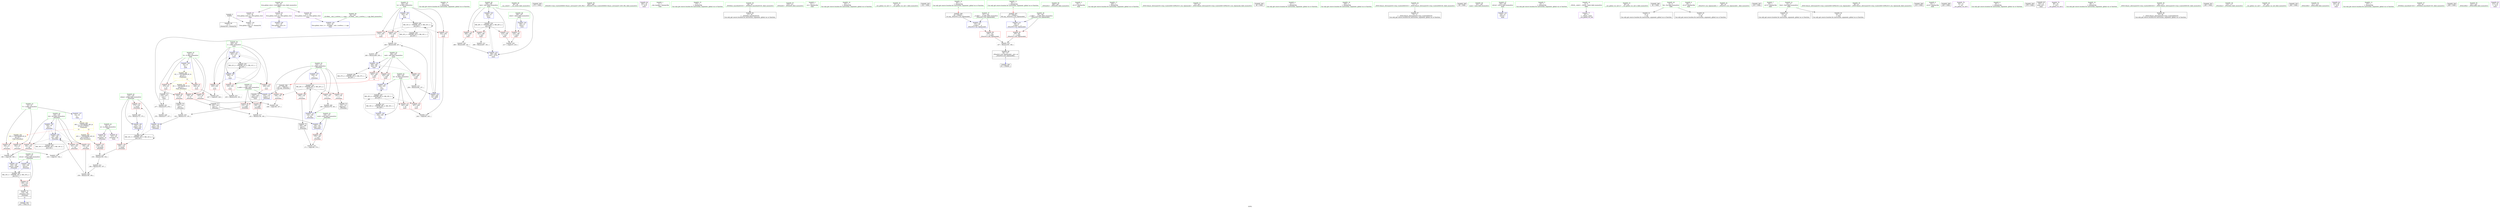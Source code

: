 digraph "SVFG" {
	label="SVFG";

	Node0x560e148eed30 [shape=record,color=grey,label="{NodeID: 0\nNullPtr}"];
	Node0x560e148eed30 -> Node0x560e148fc420[style=solid];
	Node0x560e148eed30 -> Node0x560e14900ff0[style=solid];
	Node0x560e148fa9f0 [shape=record,color=red,label="{NodeID: 97\n189\<--120\n\<--retval\n_Z5worksx\n}"];
	Node0x560e148fa9f0 -> Node0x560e148fd100[style=solid];
	Node0x560e148f8b60 [shape=record,color=green,label="{NodeID: 14\n166\<--1\n\<--dummyObj\nCan only get source location for instruction, argument, global var or function.}"];
	Node0x560e148fb550 [shape=record,color=red,label="{NodeID: 111\n216\<--196\n\<--ntest\nmain\n}"];
	Node0x560e148fb550 -> Node0x560e14907fc0[style=solid];
	Node0x560e148f96d0 [shape=record,color=green,label="{NodeID: 28\n49\<--50\n__cxa_atexit\<--__cxa_atexit_field_insensitive\n}"];
	Node0x560e14900b20 [shape=record,color=red,label="{NodeID: 125\n258\<--206\n\<--mid\nmain\n}"];
	Node0x560e14900b20 -> Node0x560e14906340[style=solid];
	Node0x560e148fa410 [shape=record,color=green,label="{NodeID: 42\n124\<--125\nntime\<--ntime_field_insensitive\n_Z5worksx\n}"];
	Node0x560e148fa410 -> Node0x560e148fac60[style=solid];
	Node0x560e148fa410 -> Node0x560e148fad30[style=solid];
	Node0x560e148fa410 -> Node0x560e14901360[style=solid];
	Node0x560e148fa410 -> Node0x560e14901840[style=solid];
	Node0x560e14923570 [shape=record,color=black,label="{NodeID: 305\n273 = PHI()\n}"];
	Node0x560e149073c0 [shape=record,color=grey,label="{NodeID: 222\n159 = Binary(158, 156, )\n}"];
	Node0x560e149073c0 -> Node0x560e149016a0[style=solid];
	Node0x560e14901770 [shape=record,color=blue,label="{NodeID: 139\n120\<--166\nretval\<--\n_Z5worksx\n}"];
	Node0x560e14901770 -> Node0x560e14912380[style=dashed];
	Node0x560e148fc020 [shape=record,color=green,label="{NodeID: 56\n265\<--266\n_ZStlsISt11char_traitsIcEERSt13basic_ostreamIcT_ES5_PKc\<--_ZStlsISt11char_traitsIcEERSt13basic_ostreamIcT_ES5_PKc_field_insensitive\n}"];
	Node0x560e1490fb80 [shape=record,color=black,label="{NodeID: 236\nMR_33V_2 = PHI(MR_33V_4, MR_33V_1, )\npts\{203 \}\n}"];
	Node0x560e1490fb80 -> Node0x560e14901ec0[style=dashed];
	Node0x560e149022d0 [shape=record,color=blue,label="{NodeID: 153\n198\<--286\ntest\<--inc18\nmain\n}"];
	Node0x560e149022d0 -> Node0x560e1490f180[style=dashed];
	Node0x560e148fcdc0 [shape=record,color=black,label="{NodeID: 70\n135\<--134\nconv\<--\n_Z5worksx\n}"];
	Node0x560e148fcdc0 -> Node0x560e14906ac0[style=solid];
	Node0x560e148fd920 [shape=record,color=purple,label="{NodeID: 84\n282\<--32\n\<--.str.6\nmain\n}"];
	Node0x560e148f3e70 [shape=record,color=green,label="{NodeID: 1\n7\<--1\n__dso_handle\<--dummyObj\nGlob }"];
	Node0x560e148faac0 [shape=record,color=red,label="{NodeID: 98\n133\<--122\n\<--x.addr\n_Z5worksx\n}"];
	Node0x560e148faac0 -> Node0x560e14906ac0[style=solid];
	Node0x560e148f8bf0 [shape=record,color=green,label="{NodeID: 15\n175\<--1\n\<--dummyObj\nCan only get source location for instruction, argument, global var or function.}"];
	Node0x560e148fb620 [shape=record,color=red,label="{NodeID: 112\n215\<--198\n\<--test\nmain\n}"];
	Node0x560e148fb620 -> Node0x560e14907fc0[style=solid];
	Node0x560e148f97d0 [shape=record,color=green,label="{NodeID: 29\n48\<--54\n_ZNSt8ios_base4InitD1Ev\<--_ZNSt8ios_base4InitD1Ev_field_insensitive\n}"];
	Node0x560e148f97d0 -> Node0x560e148fc9f0[style=solid];
	Node0x560e14900bf0 [shape=record,color=blue,label="{NodeID: 126\n20\<--21\nN\<--\nGlob }"];
	Node0x560e14900bf0 -> Node0x560e149160e0[style=dashed];
	Node0x560e148fa4e0 [shape=record,color=green,label="{NodeID: 43\n126\<--127\nncnt\<--ncnt_field_insensitive\n_Z5worksx\n}"];
	Node0x560e148fa4e0 -> Node0x560e148fae00[style=solid];
	Node0x560e148fa4e0 -> Node0x560e14901430[style=solid];
	Node0x560e14923670 [shape=record,color=black,label="{NodeID: 306\n119 = PHI(252, )\n0th arg _Z5worksx }"];
	Node0x560e14923670 -> Node0x560e14901290[style=solid];
	Node0x560e14907540 [shape=record,color=grey,label="{NodeID: 223\n249 = Binary(248, 250, )\n}"];
	Node0x560e14907540 -> Node0x560e14902060[style=solid];
	Node0x560e14901840 [shape=record,color=blue,label="{NodeID: 140\n124\<--174\nntime\<--dec\n_Z5worksx\n}"];
	Node0x560e14901840 -> Node0x560e14911480[style=dashed];
	Node0x560e148fc120 [shape=record,color=green,label="{NodeID: 57\n270\<--271\n_ZNSolsEi\<--_ZNSolsEi_field_insensitive\n}"];
	Node0x560e14910080 [shape=record,color=black,label="{NodeID: 237\nMR_35V_2 = PHI(MR_35V_4, MR_35V_1, )\npts\{205 \}\n}"];
	Node0x560e14910080 -> Node0x560e14901f90[style=dashed];
	Node0x560e148fce90 [shape=record,color=black,label="{NodeID: 71\n140\<--139\nconv1\<--\n_Z5worksx\n}"];
	Node0x560e148fce90 -> Node0x560e14906c40[style=solid];
	Node0x560e14914680 [shape=record,color=yellow,style=double,label="{NodeID: 251\n6V_1 = ENCHI(MR_6V_0)\npts\{22 \}\nFun[_Z5worksx]}"];
	Node0x560e14914680 -> Node0x560e148fdcf0[style=dashed];
	Node0x560e14914680 -> Node0x560e148fddc0[style=dashed];
	Node0x560e14914680 -> Node0x560e148fde90[style=dashed];
	Node0x560e148fd9f0 [shape=record,color=purple,label="{NodeID: 85\n311\<--34\nllvm.global_ctors_0\<--llvm.global_ctors\nGlob }"];
	Node0x560e148fd9f0 -> Node0x560e14900df0[style=solid];
	Node0x560e148edc40 [shape=record,color=green,label="{NodeID: 2\n12\<--1\n.str\<--dummyObj\nGlob }"];
	Node0x560e148fab90 [shape=record,color=red,label="{NodeID: 99\n138\<--122\n\<--x.addr\n_Z5worksx\n}"];
	Node0x560e148fab90 -> Node0x560e14906c40[style=solid];
	Node0x560e148f8c80 [shape=record,color=green,label="{NodeID: 16\n181\<--1\n\<--dummyObj\nCan only get source location for instruction, argument, global var or function.}"];
	Node0x560e148fb6f0 [shape=record,color=red,label="{NodeID: 113\n267\<--198\n\<--test\nmain\n}"];
	Node0x560e148fb6f0 -> Node0x560e14906640[style=solid];
	Node0x560e148f98d0 [shape=record,color=green,label="{NodeID: 30\n61\<--62\n__cxx_global_var_init.1\<--__cxx_global_var_init.1_field_insensitive\n}"];
	Node0x560e14647520 [shape=record,color=black,label="{NodeID: 293\n232 = PHI()\n}"];
	Node0x560e14900cf0 [shape=record,color=blue,label="{NodeID: 127\n23\<--24\nT\<--\nGlob }"];
	Node0x560e14900cf0 -> Node0x560e14916810[style=dashed];
	Node0x560e148fa5b0 [shape=record,color=green,label="{NodeID: 44\n128\<--129\ntot\<--tot_field_insensitive\n_Z5worksx\n}"];
	Node0x560e148fa5b0 -> Node0x560e148faed0[style=solid];
	Node0x560e148fa5b0 -> Node0x560e148fafa0[style=solid];
	Node0x560e148fa5b0 -> Node0x560e148fb070[style=solid];
	Node0x560e148fa5b0 -> Node0x560e14901500[style=solid];
	Node0x560e148fa5b0 -> Node0x560e149016a0[style=solid];
	Node0x560e14923800 [shape=record,color=black,label="{NodeID: 307\n97 = PHI(84, )\n0th arg _ZStorSt13_Ios_OpenmodeS_ }"];
	Node0x560e14923800 -> Node0x560e149010f0[style=solid];
	Node0x560e149076c0 [shape=record,color=grey,label="{NodeID: 224\n248 = Binary(246, 247, )\n}"];
	Node0x560e149076c0 -> Node0x560e14907540[style=solid];
	Node0x560e14901910 [shape=record,color=blue,label="{NodeID: 141\n130\<--180\ni\<--inc\n_Z5worksx\n}"];
	Node0x560e14901910 -> Node0x560e14911e80[style=dashed];
	Node0x560e148fc220 [shape=record,color=green,label="{NodeID: 58\n280\<--281\n_ZNSolsEx\<--_ZNSolsEx_field_insensitive\n}"];
	Node0x560e14910580 [shape=record,color=black,label="{NodeID: 238\nMR_37V_2 = PHI(MR_37V_3, MR_37V_1, )\npts\{207 \}\n}"];
	Node0x560e14910580 -> Node0x560e14902060[style=dashed];
	Node0x560e14910580 -> Node0x560e14910580[style=dashed];
	Node0x560e148fcf60 [shape=record,color=black,label="{NodeID: 72\n152\<--151\nidxprom\<--\n_Z5worksx\n}"];
	Node0x560e149151a0 [shape=record,color=yellow,style=double,label="{NodeID: 252\n8V_1 = ENCHI(MR_8V_0)\npts\{25 \}\nFun[_Z5worksx]}"];
	Node0x560e149151a0 -> Node0x560e148fe100[style=dashed];
	Node0x560e149151a0 -> Node0x560e148fe1d0[style=dashed];
	Node0x560e148fdaf0 [shape=record,color=purple,label="{NodeID: 86\n312\<--34\nllvm.global_ctors_1\<--llvm.global_ctors\nGlob }"];
	Node0x560e148fdaf0 -> Node0x560e14900ef0[style=solid];
	Node0x560e148f2ca0 [shape=record,color=green,label="{NodeID: 3\n18\<--1\n.str.3\<--dummyObj\nGlob }"];
	Node0x560e148fac60 [shape=record,color=red,label="{NodeID: 100\n150\<--124\n\<--ntime\n_Z5worksx\n}"];
	Node0x560e148fac60 -> Node0x560e14906f40[style=solid];
	Node0x560e148f8d50 [shape=record,color=green,label="{NodeID: 17\n240\<--1\n\<--dummyObj\nCan only get source location for instruction, argument, global var or function.}"];
	Node0x560e148fb7c0 [shape=record,color=red,label="{NodeID: 114\n285\<--198\n\<--test\nmain\n}"];
	Node0x560e148fb7c0 -> Node0x560e149070c0[style=solid];
	Node0x560e148f99d0 [shape=record,color=green,label="{NodeID: 31\n67\<--68\n_ZNSt14basic_ifstreamIcSt11char_traitsIcEEC1EPKcSt13_Ios_Openmode\<--_ZNSt14basic_ifstreamIcSt11char_traitsIcEEC1EPKcSt13_Ios_Openmode_field_insensitive\n}"];
	Node0x560e14922a10 [shape=record,color=black,label="{NodeID: 294\n46 = PHI()\n}"];
	Node0x560e14906340 [shape=record,color=grey,label="{NodeID: 211\n259 = Binary(258, 157, )\n}"];
	Node0x560e14906340 -> Node0x560e14902200[style=solid];
	Node0x560e14900df0 [shape=record,color=blue,label="{NodeID: 128\n311\<--35\nllvm.global_ctors_0\<--\nGlob }"];
	Node0x560e148fa680 [shape=record,color=green,label="{NodeID: 45\n130\<--131\ni\<--i_field_insensitive\n_Z5worksx\n}"];
	Node0x560e148fa680 -> Node0x560e148fb140[style=solid];
	Node0x560e148fa680 -> Node0x560e148fb210[style=solid];
	Node0x560e148fa680 -> Node0x560e148fb2e0[style=solid];
	Node0x560e148fa680 -> Node0x560e148fb3b0[style=solid];
	Node0x560e148fa680 -> Node0x560e149015d0[style=solid];
	Node0x560e148fa680 -> Node0x560e14901910[style=solid];
	Node0x560e14923940 [shape=record,color=black,label="{NodeID: 308\n98 = PHI(85, )\n1st arg _ZStorSt13_Ios_OpenmodeS_ }"];
	Node0x560e14923940 -> Node0x560e149011c0[style=solid];
	Node0x560e14907840 [shape=record,color=grey,label="{NodeID: 225\n174 = Binary(173, 175, )\n}"];
	Node0x560e14907840 -> Node0x560e14901840[style=solid];
	Node0x560e149019e0 [shape=record,color=blue,label="{NodeID: 142\n120\<--186\nretval\<--cmp9\n_Z5worksx\n}"];
	Node0x560e149019e0 -> Node0x560e14912380[style=dashed];
	Node0x560e148fc320 [shape=record,color=green,label="{NodeID: 59\n36\<--305\n_GLOBAL__sub_I_scottwu_1_1.cpp\<--_GLOBAL__sub_I_scottwu_1_1.cpp_field_insensitive\n}"];
	Node0x560e148fc320 -> Node0x560e14900ef0[style=solid];
	Node0x560e148fd030 [shape=record,color=black,label="{NodeID: 73\n169\<--168\nconv5\<--\n_Z5worksx\n}"];
	Node0x560e148fd030 -> Node0x560e14908440[style=solid];
	Node0x560e148fdbf0 [shape=record,color=purple,label="{NodeID: 87\n313\<--34\nllvm.global_ctors_2\<--llvm.global_ctors\nGlob }"];
	Node0x560e148fdbf0 -> Node0x560e14900ff0[style=solid];
	Node0x560e148f2d30 [shape=record,color=green,label="{NodeID: 4\n21\<--1\n\<--dummyObj\nCan only get source location for instruction, argument, global var or function.}"];
	Node0x560e148fad30 [shape=record,color=red,label="{NodeID: 101\n173\<--124\n\<--ntime\n_Z5worksx\n}"];
	Node0x560e148fad30 -> Node0x560e14907840[style=solid];
	Node0x560e148f8e20 [shape=record,color=green,label="{NodeID: 18\n250\<--1\n\<--dummyObj\nCan only get source location for instruction, argument, global var or function.}"];
	Node0x560e148fb890 [shape=record,color=red,label="{NodeID: 115\n225\<--200\n\<--i\nmain\n}"];
	Node0x560e148fb890 -> Node0x560e14908140[style=solid];
	Node0x560e148f9ad0 [shape=record,color=green,label="{NodeID: 32\n71\<--77\n_ZNSt14basic_ifstreamIcSt11char_traitsIcEED1Ev\<--_ZNSt14basic_ifstreamIcSt11char_traitsIcEED1Ev_field_insensitive\n}"];
	Node0x560e148f9ad0 -> Node0x560e148fcaf0[style=solid];
	Node0x560e14922b10 [shape=record,color=black,label="{NodeID: 295\n69 = PHI()\n}"];
	Node0x560e149064c0 [shape=record,color=grey,label="{NodeID: 212\n156 = Binary(155, 157, )\n}"];
	Node0x560e149064c0 -> Node0x560e149073c0[style=solid];
	Node0x560e14900ef0 [shape=record,color=blue,label="{NodeID: 129\n312\<--36\nllvm.global_ctors_1\<--_GLOBAL__sub_I_scottwu_1_1.cpp\nGlob }"];
	Node0x560e148fa750 [shape=record,color=green,label="{NodeID: 46\n191\<--192\nmain\<--main_field_insensitive\n}"];
	Node0x560e14924170 [shape=record,color=black,label="{NodeID: 309\n83 = PHI(96, )\n}"];
	Node0x560e149079c0 [shape=record,color=grey,label="{NodeID: 226\n180 = Binary(179, 181, )\n}"];
	Node0x560e149079c0 -> Node0x560e14901910[style=solid];
	Node0x560e14901ab0 [shape=record,color=blue,label="{NodeID: 143\n194\<--21\nretval\<--\nmain\n}"];
	Node0x560e148fc420 [shape=record,color=black,label="{NodeID: 60\n2\<--3\ndummyVal\<--dummyVal\n}"];
	Node0x560e148fd100 [shape=record,color=black,label="{NodeID: 74\n118\<--189\n_Z5worksx_ret\<--\n_Z5worksx\n|{<s0>12}}"];
	Node0x560e148fd100:s0 -> Node0x560e14923240[style=solid,color=blue];
	Node0x560e148fdcf0 [shape=record,color=red,label="{NodeID: 88\n134\<--20\n\<--N\n_Z5worksx\n}"];
	Node0x560e148fdcf0 -> Node0x560e148fcdc0[style=solid];
	Node0x560e148edf70 [shape=record,color=green,label="{NodeID: 5\n24\<--1\n\<--dummyObj\nCan only get source location for instruction, argument, global var or function.}"];
	Node0x560e14916810 [shape=record,color=yellow,style=double,label="{NodeID: 268\n39V_1 = ENCHI(MR_39V_0)\npts\{25 270000 \}\nFun[main]|{<s0>12|<s1>12}}"];
	Node0x560e14916810:s0 -> Node0x560e149151a0[style=dashed,color=red];
	Node0x560e14916810:s1 -> Node0x560e14916000[style=dashed,color=red];
	Node0x560e148fae00 [shape=record,color=red,label="{NodeID: 102\n170\<--126\n\<--ncnt\n_Z5worksx\n}"];
	Node0x560e148fae00 -> Node0x560e14908440[style=solid];
	Node0x560e148f8ef0 [shape=record,color=green,label="{NodeID: 19\n4\<--6\n_ZStL8__ioinit\<--_ZStL8__ioinit_field_insensitive\nGlob }"];
	Node0x560e148f8ef0 -> Node0x560e148fd370[style=solid];
	Node0x560e149003d0 [shape=record,color=red,label="{NodeID: 116\n229\<--200\n\<--i\nmain\n}"];
	Node0x560e149003d0 -> Node0x560e148fd1d0[style=solid];
	Node0x560e148f9bd0 [shape=record,color=green,label="{NodeID: 33\n80\<--81\n__cxx_global_var_init.2\<--__cxx_global_var_init.2_field_insensitive\n}"];
	Node0x560e14922c10 [shape=record,color=black,label="{NodeID: 296\n92 = PHI()\n}"];
	Node0x560e14906640 [shape=record,color=grey,label="{NodeID: 213\n268 = Binary(267, 181, )\n}"];
	Node0x560e14900ff0 [shape=record,color=blue, style = dotted,label="{NodeID: 130\n313\<--3\nllvm.global_ctors_2\<--dummyVal\nGlob }"];
	Node0x560e148fa850 [shape=record,color=green,label="{NodeID: 47\n194\<--195\nretval\<--retval_field_insensitive\nmain\n}"];
	Node0x560e148fa850 -> Node0x560e14901ab0[style=solid];
	Node0x560e14907b40 [shape=record,color=grey,label="{NodeID: 227\n244 = cmp(242, 243, )\n}"];
	Node0x560e14901b80 [shape=record,color=blue,label="{NodeID: 144\n196\<--21\nntest\<--\nmain\n}"];
	Node0x560e14901b80 -> Node0x560e148fb550[style=dashed];
	Node0x560e148fc520 [shape=record,color=black,label="{NodeID: 61\n9\<--8\n\<--fin\nCan only get source location for instruction, argument, global var or function.}"];
	Node0x560e14911480 [shape=record,color=black,label="{NodeID: 241\nMR_14V_3 = PHI(MR_14V_5, MR_14V_2, )\npts\{125 \}\n}"];
	Node0x560e14911480 -> Node0x560e148fac60[style=dashed];
	Node0x560e14911480 -> Node0x560e148fad30[style=dashed];
	Node0x560e14911480 -> Node0x560e14901840[style=dashed];
	Node0x560e14911480 -> Node0x560e14911480[style=dashed];
	Node0x560e148fd1d0 [shape=record,color=black,label="{NodeID: 75\n230\<--229\nidxprom\<--\nmain\n}"];
	Node0x560e148fddc0 [shape=record,color=red,label="{NodeID: 89\n139\<--20\n\<--N\n_Z5worksx\n}"];
	Node0x560e148fddc0 -> Node0x560e148fce90[style=solid];
	Node0x560e148ee000 [shape=record,color=green,label="{NodeID: 6\n28\<--1\n.str.4\<--dummyObj\nGlob }"];
	Node0x560e148faed0 [shape=record,color=red,label="{NodeID: 103\n158\<--128\n\<--tot\n_Z5worksx\n}"];
	Node0x560e148faed0 -> Node0x560e149073c0[style=solid];
	Node0x560e148f8fc0 [shape=record,color=green,label="{NodeID: 20\n8\<--11\nfin\<--fin_field_insensitive\nGlob }"];
	Node0x560e148f8fc0 -> Node0x560e148fc520[style=solid];
	Node0x560e148f8fc0 -> Node0x560e148fc620[style=solid];
	Node0x560e149004a0 [shape=record,color=red,label="{NodeID: 117\n234\<--200\n\<--i\nmain\n}"];
	Node0x560e149004a0 -> Node0x560e149067c0[style=solid];
	Node0x560e148f9cd0 [shape=record,color=green,label="{NodeID: 34\n86\<--87\n_ZStorSt13_Ios_OpenmodeS_\<--_ZStorSt13_Ios_OpenmodeS__field_insensitive\n}"];
	Node0x560e14922d10 [shape=record,color=black,label="{NodeID: 297\n210 = PHI()\n}"];
	Node0x560e149067c0 [shape=record,color=grey,label="{NodeID: 214\n235 = Binary(234, 181, )\n}"];
	Node0x560e149067c0 -> Node0x560e14901df0[style=solid];
	Node0x560e149010f0 [shape=record,color=blue,label="{NodeID: 131\n99\<--97\n__a.addr\<--__a\n_ZStorSt13_Ios_OpenmodeS_\n}"];
	Node0x560e149010f0 -> Node0x560e148fe2a0[style=dashed];
	Node0x560e148fb940 [shape=record,color=green,label="{NodeID: 48\n196\<--197\nntest\<--ntest_field_insensitive\nmain\n}"];
	Node0x560e148fb940 -> Node0x560e148fb550[style=solid];
	Node0x560e148fb940 -> Node0x560e14901b80[style=solid];
	Node0x560e14907cc0 [shape=record,color=grey,label="{NodeID: 228\n148 = cmp(146, 147, )\n}"];
	Node0x560e14901c50 [shape=record,color=blue,label="{NodeID: 145\n198\<--21\ntest\<--\nmain\n}"];
	Node0x560e14901c50 -> Node0x560e1490f180[style=dashed];
	Node0x560e148fc620 [shape=record,color=black,label="{NodeID: 62\n10\<--8\n\<--fin\nCan only get source location for instruction, argument, global var or function.}"];
	Node0x560e148fd2a0 [shape=record,color=black,label="{NodeID: 76\n276\<--275\nconv\<--\nmain\n}"];
	Node0x560e148fd2a0 -> Node0x560e14907240[style=solid];
	Node0x560e148fde90 [shape=record,color=red,label="{NodeID: 90\n147\<--20\n\<--N\n_Z5worksx\n}"];
	Node0x560e148fde90 -> Node0x560e14907cc0[style=solid];
	Node0x560e148edd60 [shape=record,color=green,label="{NodeID: 7\n30\<--1\n.str.5\<--dummyObj\nGlob }"];
	Node0x560e148fafa0 [shape=record,color=red,label="{NodeID: 104\n161\<--128\n\<--tot\n_Z5worksx\n}"];
	Node0x560e148fafa0 -> Node0x560e149082c0[style=solid];
	Node0x560e148f9090 [shape=record,color=green,label="{NodeID: 21\n14\<--17\nfout\<--fout_field_insensitive\nGlob }"];
	Node0x560e148f9090 -> Node0x560e148fc720[style=solid];
	Node0x560e148f9090 -> Node0x560e148fc820[style=solid];
	Node0x560e14900570 [shape=record,color=red,label="{NodeID: 118\n242\<--202\n\<--lo\nmain\n}"];
	Node0x560e14900570 -> Node0x560e14907b40[style=solid];
	Node0x560e148f9dd0 [shape=record,color=green,label="{NodeID: 35\n90\<--91\n_ZNSt14basic_ofstreamIcSt11char_traitsIcEEC1EPKcSt13_Ios_Openmode\<--_ZNSt14basic_ofstreamIcSt11char_traitsIcEEC1EPKcSt13_Ios_Openmode_field_insensitive\n}"];
	Node0x560e14922e10 [shape=record,color=black,label="{NodeID: 298\n219 = PHI()\n}"];
	Node0x560e14906940 [shape=record,color=grey,label="{NodeID: 215\n107 = Binary(105, 106, )\n}"];
	Node0x560e14906940 -> Node0x560e148fccf0[style=solid];
	Node0x560e149011c0 [shape=record,color=blue,label="{NodeID: 132\n101\<--98\n__b.addr\<--__b\n_ZStorSt13_Ios_OpenmodeS_\n}"];
	Node0x560e149011c0 -> Node0x560e148fa920[style=dashed];
	Node0x560e148fba10 [shape=record,color=green,label="{NodeID: 49\n198\<--199\ntest\<--test_field_insensitive\nmain\n}"];
	Node0x560e148fba10 -> Node0x560e148fb620[style=solid];
	Node0x560e148fba10 -> Node0x560e148fb6f0[style=solid];
	Node0x560e148fba10 -> Node0x560e148fb7c0[style=solid];
	Node0x560e148fba10 -> Node0x560e14901c50[style=solid];
	Node0x560e148fba10 -> Node0x560e149022d0[style=solid];
	Node0x560e14907e40 [shape=record,color=grey,label="{NodeID: 229\n186 = cmp(184, 185, )\n}"];
	Node0x560e14907e40 -> Node0x560e149019e0[style=solid];
	Node0x560e14901d20 [shape=record,color=blue,label="{NodeID: 146\n200\<--21\ni\<--\nmain\n}"];
	Node0x560e14901d20 -> Node0x560e148fb890[style=dashed];
	Node0x560e14901d20 -> Node0x560e149003d0[style=dashed];
	Node0x560e14901d20 -> Node0x560e149004a0[style=dashed];
	Node0x560e14901d20 -> Node0x560e14901df0[style=dashed];
	Node0x560e14901d20 -> Node0x560e1490f680[style=dashed];
	Node0x560e148fc720 [shape=record,color=black,label="{NodeID: 63\n15\<--14\n\<--fout\nCan only get source location for instruction, argument, global var or function.}"];
	Node0x560e14911e80 [shape=record,color=black,label="{NodeID: 243\nMR_20V_3 = PHI(MR_20V_4, MR_20V_2, )\npts\{131 \}\n}"];
	Node0x560e14911e80 -> Node0x560e148fb140[style=dashed];
	Node0x560e14911e80 -> Node0x560e148fb210[style=dashed];
	Node0x560e14911e80 -> Node0x560e148fb2e0[style=dashed];
	Node0x560e14911e80 -> Node0x560e148fb3b0[style=dashed];
	Node0x560e14911e80 -> Node0x560e14901910[style=dashed];
	Node0x560e148fd370 [shape=record,color=purple,label="{NodeID: 77\n45\<--4\n\<--_ZStL8__ioinit\n__cxx_global_var_init\n}"];
	Node0x560e148fdf60 [shape=record,color=red,label="{NodeID: 91\n226\<--20\n\<--N\nmain\n}"];
	Node0x560e148fdf60 -> Node0x560e14908140[style=solid];
	Node0x560e148eddf0 [shape=record,color=green,label="{NodeID: 8\n32\<--1\n.str.6\<--dummyObj\nGlob }"];
	Node0x560e148fb070 [shape=record,color=red,label="{NodeID: 105\n184\<--128\n\<--tot\n_Z5worksx\n}"];
	Node0x560e148fb070 -> Node0x560e14907e40[style=solid];
	Node0x560e148f9160 [shape=record,color=green,label="{NodeID: 22\n20\<--22\nN\<--N_field_insensitive\nGlob }"];
	Node0x560e148f9160 -> Node0x560e148fdcf0[style=solid];
	Node0x560e148f9160 -> Node0x560e148fddc0[style=solid];
	Node0x560e148f9160 -> Node0x560e148fde90[style=solid];
	Node0x560e148f9160 -> Node0x560e148fdf60[style=solid];
	Node0x560e148f9160 -> Node0x560e148fe030[style=solid];
	Node0x560e148f9160 -> Node0x560e14900bf0[style=solid];
	Node0x560e14900640 [shape=record,color=red,label="{NodeID: 119\n246\<--202\n\<--lo\nmain\n}"];
	Node0x560e14900640 -> Node0x560e149076c0[style=solid];
	Node0x560e148f9ed0 [shape=record,color=green,label="{NodeID: 36\n99\<--100\n__a.addr\<--__a.addr_field_insensitive\n_ZStorSt13_Ios_OpenmodeS_\n}"];
	Node0x560e148f9ed0 -> Node0x560e148fe2a0[style=solid];
	Node0x560e148f9ed0 -> Node0x560e149010f0[style=solid];
	Node0x560e14922f70 [shape=record,color=black,label="{NodeID: 299\n220 = PHI()\n}"];
	Node0x560e14906ac0 [shape=record,color=grey,label="{NodeID: 216\n136 = Binary(133, 135, )\n}"];
	Node0x560e14906ac0 -> Node0x560e14901360[style=solid];
	Node0x560e14901290 [shape=record,color=blue,label="{NodeID: 133\n122\<--119\nx.addr\<--x\n_Z5worksx\n}"];
	Node0x560e14901290 -> Node0x560e148faac0[style=dashed];
	Node0x560e14901290 -> Node0x560e148fab90[style=dashed];
	Node0x560e148fbae0 [shape=record,color=green,label="{NodeID: 50\n200\<--201\ni\<--i_field_insensitive\nmain\n}"];
	Node0x560e148fbae0 -> Node0x560e148fb890[style=solid];
	Node0x560e148fbae0 -> Node0x560e149003d0[style=solid];
	Node0x560e148fbae0 -> Node0x560e149004a0[style=solid];
	Node0x560e148fbae0 -> Node0x560e14901d20[style=solid];
	Node0x560e148fbae0 -> Node0x560e14901df0[style=solid];
	Node0x560e14907fc0 [shape=record,color=grey,label="{NodeID: 230\n217 = cmp(215, 216, )\n}"];
	Node0x560e14901df0 [shape=record,color=blue,label="{NodeID: 147\n200\<--235\ni\<--inc\nmain\n}"];
	Node0x560e14901df0 -> Node0x560e148fb890[style=dashed];
	Node0x560e14901df0 -> Node0x560e149003d0[style=dashed];
	Node0x560e14901df0 -> Node0x560e149004a0[style=dashed];
	Node0x560e14901df0 -> Node0x560e14901df0[style=dashed];
	Node0x560e14901df0 -> Node0x560e1490f680[style=dashed];
	Node0x560e148fc820 [shape=record,color=black,label="{NodeID: 64\n16\<--14\n\<--fout\nCan only get source location for instruction, argument, global var or function.}"];
	Node0x560e14912380 [shape=record,color=black,label="{NodeID: 244\nMR_10V_3 = PHI(MR_10V_4, MR_10V_2, )\npts\{121 \}\n}"];
	Node0x560e14912380 -> Node0x560e148fa9f0[style=dashed];
	Node0x560e148fd440 [shape=record,color=purple,label="{NodeID: 78\n64\<--12\n\<--.str\n__cxx_global_var_init.1\n}"];
	Node0x560e148fe030 [shape=record,color=red,label="{NodeID: 92\n275\<--20\n\<--N\nmain\n}"];
	Node0x560e148fe030 -> Node0x560e148fd2a0[style=solid];
	Node0x560e148ede80 [shape=record,color=green,label="{NodeID: 9\n35\<--1\n\<--dummyObj\nCan only get source location for instruction, argument, global var or function.}"];
	Node0x560e148fb140 [shape=record,color=red,label="{NodeID: 106\n146\<--130\n\<--i\n_Z5worksx\n}"];
	Node0x560e148fb140 -> Node0x560e14907cc0[style=solid];
	Node0x560e148f9230 [shape=record,color=green,label="{NodeID: 23\n23\<--25\nT\<--T_field_insensitive\nGlob }"];
	Node0x560e148f9230 -> Node0x560e148fe100[style=solid];
	Node0x560e148f9230 -> Node0x560e148fe1d0[style=solid];
	Node0x560e148f9230 -> Node0x560e14900cf0[style=solid];
	Node0x560e14900710 [shape=record,color=red,label="{NodeID: 120\n274\<--202\n\<--lo\nmain\n}"];
	Node0x560e14900710 -> Node0x560e14907240[style=solid];
	Node0x560e148f9fa0 [shape=record,color=green,label="{NodeID: 37\n101\<--102\n__b.addr\<--__b.addr_field_insensitive\n_ZStorSt13_Ios_OpenmodeS_\n}"];
	Node0x560e148f9fa0 -> Node0x560e148fa920[style=solid];
	Node0x560e148f9fa0 -> Node0x560e149011c0[style=solid];
	Node0x560e14923040 [shape=record,color=black,label="{NodeID: 300\n279 = PHI()\n}"];
	Node0x560e14906c40 [shape=record,color=grey,label="{NodeID: 217\n141 = Binary(138, 140, )\n}"];
	Node0x560e14906c40 -> Node0x560e14901430[style=solid];
	Node0x560e14901360 [shape=record,color=blue,label="{NodeID: 134\n124\<--136\nntime\<--div\n_Z5worksx\n}"];
	Node0x560e14901360 -> Node0x560e14911480[style=dashed];
	Node0x560e148fbbb0 [shape=record,color=green,label="{NodeID: 51\n202\<--203\nlo\<--lo_field_insensitive\nmain\n}"];
	Node0x560e148fbbb0 -> Node0x560e14900570[style=solid];
	Node0x560e148fbbb0 -> Node0x560e14900640[style=solid];
	Node0x560e148fbbb0 -> Node0x560e14900710[style=solid];
	Node0x560e148fbbb0 -> Node0x560e14901ec0[style=solid];
	Node0x560e148fbbb0 -> Node0x560e14902200[style=solid];
	Node0x560e14908140 [shape=record,color=grey,label="{NodeID: 231\n227 = cmp(225, 226, )\n}"];
	Node0x560e14901ec0 [shape=record,color=blue,label="{NodeID: 148\n202\<--24\nlo\<--\nmain\n}"];
	Node0x560e14901ec0 -> Node0x560e14912d80[style=dashed];
	Node0x560e148fc920 [shape=record,color=black,label="{NodeID: 65\n193\<--21\nmain_ret\<--\nmain\n}"];
	Node0x560e14912880 [shape=record,color=black,label="{NodeID: 245\nMR_18V_5 = PHI(MR_18V_3, MR_18V_4, )\npts\{129 \}\n}"];
	Node0x560e148fd510 [shape=record,color=purple,label="{NodeID: 79\n88\<--18\n\<--.str.3\n__cxx_global_var_init.2\n}"];
	Node0x560e14916000 [shape=record,color=yellow,style=double,label="{NodeID: 259\n22V_1 = ENCHI(MR_22V_0)\npts\{270000 \}\nFun[_Z5worksx]}"];
	Node0x560e14916000 -> Node0x560e148fb480[style=dashed];
	Node0x560e148fe100 [shape=record,color=red,label="{NodeID: 93\n162\<--23\n\<--T\n_Z5worksx\n}"];
	Node0x560e148fe100 -> Node0x560e149082c0[style=solid];
	Node0x560e148f8120 [shape=record,color=green,label="{NodeID: 10\n66\<--1\n\<--dummyObj\nCan only get source location for instruction, argument, global var or function.}"];
	Node0x560e148fb210 [shape=record,color=red,label="{NodeID: 107\n151\<--130\n\<--i\n_Z5worksx\n}"];
	Node0x560e148fb210 -> Node0x560e148fcf60[style=solid];
	Node0x560e148f9300 [shape=record,color=green,label="{NodeID: 24\n26\<--27\nm\<--m_field_insensitive\nGlob }"];
	Node0x560e148f9300 -> Node0x560e148fd5e0[style=solid];
	Node0x560e148f9300 -> Node0x560e148fd6b0[style=solid];
	Node0x560e149007e0 [shape=record,color=red,label="{NodeID: 121\n243\<--204\n\<--hi\nmain\n}"];
	Node0x560e149007e0 -> Node0x560e14907b40[style=solid];
	Node0x560e148fa070 [shape=record,color=green,label="{NodeID: 38\n94\<--113\n_ZNSt14basic_ofstreamIcSt11char_traitsIcEED1Ev\<--_ZNSt14basic_ofstreamIcSt11char_traitsIcEED1Ev_field_insensitive\n}"];
	Node0x560e148fa070 -> Node0x560e148fcbf0[style=solid];
	Node0x560e14923170 [shape=record,color=black,label="{NodeID: 301\n283 = PHI()\n}"];
	Node0x560e14906dc0 [shape=record,color=grey,label="{NodeID: 218\n278 = Binary(277, 157, )\n}"];
	Node0x560e14901430 [shape=record,color=blue,label="{NodeID: 135\n126\<--141\nncnt\<--rem\n_Z5worksx\n}"];
	Node0x560e14901430 -> Node0x560e148fae00[style=dashed];
	Node0x560e148fbc80 [shape=record,color=green,label="{NodeID: 52\n204\<--205\nhi\<--hi_field_insensitive\nmain\n}"];
	Node0x560e148fbc80 -> Node0x560e149007e0[style=solid];
	Node0x560e148fbc80 -> Node0x560e149008b0[style=solid];
	Node0x560e148fbc80 -> Node0x560e14901f90[style=solid];
	Node0x560e148fbc80 -> Node0x560e14902130[style=solid];
	Node0x560e149082c0 [shape=record,color=grey,label="{NodeID: 232\n163 = cmp(161, 162, )\n}"];
	Node0x560e14901f90 [shape=record,color=blue,label="{NodeID: 149\n204\<--240\nhi\<--\nmain\n}"];
	Node0x560e14901f90 -> Node0x560e14913280[style=dashed];
	Node0x560e148fc9f0 [shape=record,color=black,label="{NodeID: 66\n47\<--48\n\<--_ZNSt8ios_base4InitD1Ev\nCan only get source location for instruction, argument, global var or function.}"];
	Node0x560e14912d80 [shape=record,color=black,label="{NodeID: 246\nMR_33V_4 = PHI(MR_33V_5, MR_33V_3, )\npts\{203 \}\n}"];
	Node0x560e14912d80 -> Node0x560e14900570[style=dashed];
	Node0x560e14912d80 -> Node0x560e14900640[style=dashed];
	Node0x560e14912d80 -> Node0x560e14900710[style=dashed];
	Node0x560e14912d80 -> Node0x560e14902200[style=dashed];
	Node0x560e14912d80 -> Node0x560e1490fb80[style=dashed];
	Node0x560e14912d80 -> Node0x560e14912d80[style=dashed];
	Node0x560e148fd5e0 [shape=record,color=purple,label="{NodeID: 80\n153\<--26\narrayidx\<--m\n_Z5worksx\n}"];
	Node0x560e148fd5e0 -> Node0x560e148fb480[style=solid];
	Node0x560e149160e0 [shape=record,color=yellow,style=double,label="{NodeID: 260\n6V_1 = ENCHI(MR_6V_0)\npts\{22 \}\nFun[main]|{|<s2>12}}"];
	Node0x560e149160e0 -> Node0x560e148fdf60[style=dashed];
	Node0x560e149160e0 -> Node0x560e148fe030[style=dashed];
	Node0x560e149160e0:s2 -> Node0x560e14914680[style=dashed,color=red];
	Node0x560e148fe1d0 [shape=record,color=red,label="{NodeID: 94\n185\<--23\n\<--T\n_Z5worksx\n}"];
	Node0x560e148fe1d0 -> Node0x560e14907e40[style=solid];
	Node0x560e148f81b0 [shape=record,color=green,label="{NodeID: 11\n84\<--1\n\<--dummyObj\nCan only get source location for instruction, argument, global var or function.|{<s0>5}}"];
	Node0x560e148f81b0:s0 -> Node0x560e14923800[style=solid,color=red];
	Node0x560e148fb2e0 [shape=record,color=red,label="{NodeID: 108\n168\<--130\n\<--i\n_Z5worksx\n}"];
	Node0x560e148fb2e0 -> Node0x560e148fd030[style=solid];
	Node0x560e148f93d0 [shape=record,color=green,label="{NodeID: 25\n34\<--38\nllvm.global_ctors\<--llvm.global_ctors_field_insensitive\nGlob }"];
	Node0x560e148f93d0 -> Node0x560e148fd9f0[style=solid];
	Node0x560e148f93d0 -> Node0x560e148fdaf0[style=solid];
	Node0x560e148f93d0 -> Node0x560e148fdbf0[style=solid];
	Node0x560e149008b0 [shape=record,color=red,label="{NodeID: 122\n247\<--204\n\<--hi\nmain\n}"];
	Node0x560e149008b0 -> Node0x560e149076c0[style=solid];
	Node0x560e148fa170 [shape=record,color=green,label="{NodeID: 39\n116\<--117\n_Z5worksx\<--_Z5worksx_field_insensitive\n}"];
	Node0x560e14923240 [shape=record,color=black,label="{NodeID: 302\n253 = PHI(118, )\n}"];
	Node0x560e14906f40 [shape=record,color=grey,label="{NodeID: 219\n155 = Binary(150, 154, )\n}"];
	Node0x560e14906f40 -> Node0x560e149064c0[style=solid];
	Node0x560e14901500 [shape=record,color=blue,label="{NodeID: 136\n128\<--24\ntot\<--\n_Z5worksx\n}"];
	Node0x560e14901500 -> Node0x560e148faed0[style=dashed];
	Node0x560e14901500 -> Node0x560e148fb070[style=dashed];
	Node0x560e14901500 -> Node0x560e149016a0[style=dashed];
	Node0x560e14901500 -> Node0x560e14912880[style=dashed];
	Node0x560e148fbd50 [shape=record,color=green,label="{NodeID: 53\n206\<--207\nmid\<--mid_field_insensitive\nmain\n}"];
	Node0x560e148fbd50 -> Node0x560e14900980[style=solid];
	Node0x560e148fbd50 -> Node0x560e14900a50[style=solid];
	Node0x560e148fbd50 -> Node0x560e14900b20[style=solid];
	Node0x560e148fbd50 -> Node0x560e14902060[style=solid];
	Node0x560e14908440 [shape=record,color=grey,label="{NodeID: 233\n171 = cmp(169, 170, )\n}"];
	Node0x560e14902060 [shape=record,color=blue,label="{NodeID: 150\n206\<--249\nmid\<--div\nmain\n}"];
	Node0x560e14902060 -> Node0x560e14900980[style=dashed];
	Node0x560e14902060 -> Node0x560e14900a50[style=dashed];
	Node0x560e14902060 -> Node0x560e14900b20[style=dashed];
	Node0x560e14902060 -> Node0x560e14902060[style=dashed];
	Node0x560e14902060 -> Node0x560e14910580[style=dashed];
	Node0x560e148fcaf0 [shape=record,color=black,label="{NodeID: 67\n70\<--71\n\<--_ZNSt14basic_ifstreamIcSt11char_traitsIcEED1Ev\nCan only get source location for instruction, argument, global var or function.}"];
	Node0x560e14913280 [shape=record,color=black,label="{NodeID: 247\nMR_35V_4 = PHI(MR_35V_6, MR_35V_3, )\npts\{205 \}\n}"];
	Node0x560e14913280 -> Node0x560e149007e0[style=dashed];
	Node0x560e14913280 -> Node0x560e149008b0[style=dashed];
	Node0x560e14913280 -> Node0x560e14902130[style=dashed];
	Node0x560e14913280 -> Node0x560e14910080[style=dashed];
	Node0x560e14913280 -> Node0x560e14913280[style=dashed];
	Node0x560e148fd6b0 [shape=record,color=purple,label="{NodeID: 81\n231\<--26\narrayidx\<--m\nmain\n}"];
	Node0x560e148fe2a0 [shape=record,color=red,label="{NodeID: 95\n105\<--99\n\<--__a.addr\n_ZStorSt13_Ios_OpenmodeS_\n}"];
	Node0x560e148fe2a0 -> Node0x560e14906940[style=solid];
	Node0x560e148f8240 [shape=record,color=green,label="{NodeID: 12\n85\<--1\n\<--dummyObj\nCan only get source location for instruction, argument, global var or function.|{<s0>5}}"];
	Node0x560e148f8240:s0 -> Node0x560e14923940[style=solid,color=red];
	Node0x560e148fb3b0 [shape=record,color=red,label="{NodeID: 109\n179\<--130\n\<--i\n_Z5worksx\n}"];
	Node0x560e148fb3b0 -> Node0x560e149079c0[style=solid];
	Node0x560e148f94d0 [shape=record,color=green,label="{NodeID: 26\n39\<--40\n__cxx_global_var_init\<--__cxx_global_var_init_field_insensitive\n}"];
	Node0x560e14900980 [shape=record,color=red,label="{NodeID: 123\n252\<--206\n\<--mid\nmain\n|{<s0>12}}"];
	Node0x560e14900980:s0 -> Node0x560e14923670[style=solid,color=red];
	Node0x560e148fa270 [shape=record,color=green,label="{NodeID: 40\n120\<--121\nretval\<--retval_field_insensitive\n_Z5worksx\n}"];
	Node0x560e148fa270 -> Node0x560e148fa9f0[style=solid];
	Node0x560e148fa270 -> Node0x560e14901770[style=solid];
	Node0x560e148fa270 -> Node0x560e149019e0[style=solid];
	Node0x560e14923370 [shape=record,color=black,label="{NodeID: 303\n264 = PHI()\n}"];
	Node0x560e149070c0 [shape=record,color=grey,label="{NodeID: 220\n286 = Binary(285, 181, )\n}"];
	Node0x560e149070c0 -> Node0x560e149022d0[style=solid];
	Node0x560e149015d0 [shape=record,color=blue,label="{NodeID: 137\n130\<--21\ni\<--\n_Z5worksx\n}"];
	Node0x560e149015d0 -> Node0x560e14911e80[style=dashed];
	Node0x560e148fbe20 [shape=record,color=green,label="{NodeID: 54\n211\<--212\n_ZNSirsERi\<--_ZNSirsERi_field_insensitive\n}"];
	Node0x560e1490f180 [shape=record,color=black,label="{NodeID: 234\nMR_29V_3 = PHI(MR_29V_4, MR_29V_2, )\npts\{199 \}\n}"];
	Node0x560e1490f180 -> Node0x560e148fb620[style=dashed];
	Node0x560e1490f180 -> Node0x560e148fb6f0[style=dashed];
	Node0x560e1490f180 -> Node0x560e148fb7c0[style=dashed];
	Node0x560e1490f180 -> Node0x560e149022d0[style=dashed];
	Node0x560e14902130 [shape=record,color=blue,label="{NodeID: 151\n204\<--255\nhi\<--\nmain\n}"];
	Node0x560e14902130 -> Node0x560e14913280[style=dashed];
	Node0x560e148fcbf0 [shape=record,color=black,label="{NodeID: 68\n93\<--94\n\<--_ZNSt14basic_ofstreamIcSt11char_traitsIcEED1Ev\nCan only get source location for instruction, argument, global var or function.}"];
	Node0x560e148fd780 [shape=record,color=purple,label="{NodeID: 82\n263\<--28\n\<--.str.4\nmain\n}"];
	Node0x560e148fa920 [shape=record,color=red,label="{NodeID: 96\n106\<--101\n\<--__b.addr\n_ZStorSt13_Ios_OpenmodeS_\n}"];
	Node0x560e148fa920 -> Node0x560e14906940[style=solid];
	Node0x560e148f8ad0 [shape=record,color=green,label="{NodeID: 13\n157\<--1\n\<--dummyObj\nCan only get source location for instruction, argument, global var or function.}"];
	Node0x560e148fb480 [shape=record,color=red,label="{NodeID: 110\n154\<--153\n\<--arrayidx\n_Z5worksx\n}"];
	Node0x560e148fb480 -> Node0x560e14906f40[style=solid];
	Node0x560e148f95d0 [shape=record,color=green,label="{NodeID: 27\n43\<--44\n_ZNSt8ios_base4InitC1Ev\<--_ZNSt8ios_base4InitC1Ev_field_insensitive\n}"];
	Node0x560e14900a50 [shape=record,color=red,label="{NodeID: 124\n255\<--206\n\<--mid\nmain\n}"];
	Node0x560e14900a50 -> Node0x560e14902130[style=solid];
	Node0x560e148fa340 [shape=record,color=green,label="{NodeID: 41\n122\<--123\nx.addr\<--x.addr_field_insensitive\n_Z5worksx\n}"];
	Node0x560e148fa340 -> Node0x560e148faac0[style=solid];
	Node0x560e148fa340 -> Node0x560e148fab90[style=solid];
	Node0x560e148fa340 -> Node0x560e14901290[style=solid];
	Node0x560e14923470 [shape=record,color=black,label="{NodeID: 304\n269 = PHI()\n}"];
	Node0x560e14907240 [shape=record,color=grey,label="{NodeID: 221\n277 = Binary(274, 276, )\n}"];
	Node0x560e14907240 -> Node0x560e14906dc0[style=solid];
	Node0x560e149016a0 [shape=record,color=blue,label="{NodeID: 138\n128\<--159\ntot\<--add3\n_Z5worksx\n}"];
	Node0x560e149016a0 -> Node0x560e148faed0[style=dashed];
	Node0x560e149016a0 -> Node0x560e148fafa0[style=dashed];
	Node0x560e149016a0 -> Node0x560e148fb070[style=dashed];
	Node0x560e149016a0 -> Node0x560e149016a0[style=dashed];
	Node0x560e149016a0 -> Node0x560e14912880[style=dashed];
	Node0x560e148fbf20 [shape=record,color=green,label="{NodeID: 55\n221\<--222\n_ZNSirsERx\<--_ZNSirsERx_field_insensitive\n}"];
	Node0x560e1490f680 [shape=record,color=black,label="{NodeID: 235\nMR_31V_2 = PHI(MR_31V_4, MR_31V_1, )\npts\{201 \}\n}"];
	Node0x560e1490f680 -> Node0x560e14901d20[style=dashed];
	Node0x560e14902200 [shape=record,color=blue,label="{NodeID: 152\n202\<--259\nlo\<--add9\nmain\n}"];
	Node0x560e14902200 -> Node0x560e14912d80[style=dashed];
	Node0x560e148fccf0 [shape=record,color=black,label="{NodeID: 69\n96\<--107\n_ZStorSt13_Ios_OpenmodeS__ret\<--or\n_ZStorSt13_Ios_OpenmodeS_\n|{<s0>5}}"];
	Node0x560e148fccf0:s0 -> Node0x560e14924170[style=solid,color=blue];
	Node0x560e148fd850 [shape=record,color=purple,label="{NodeID: 83\n272\<--30\n\<--.str.5\nmain\n}"];
}
